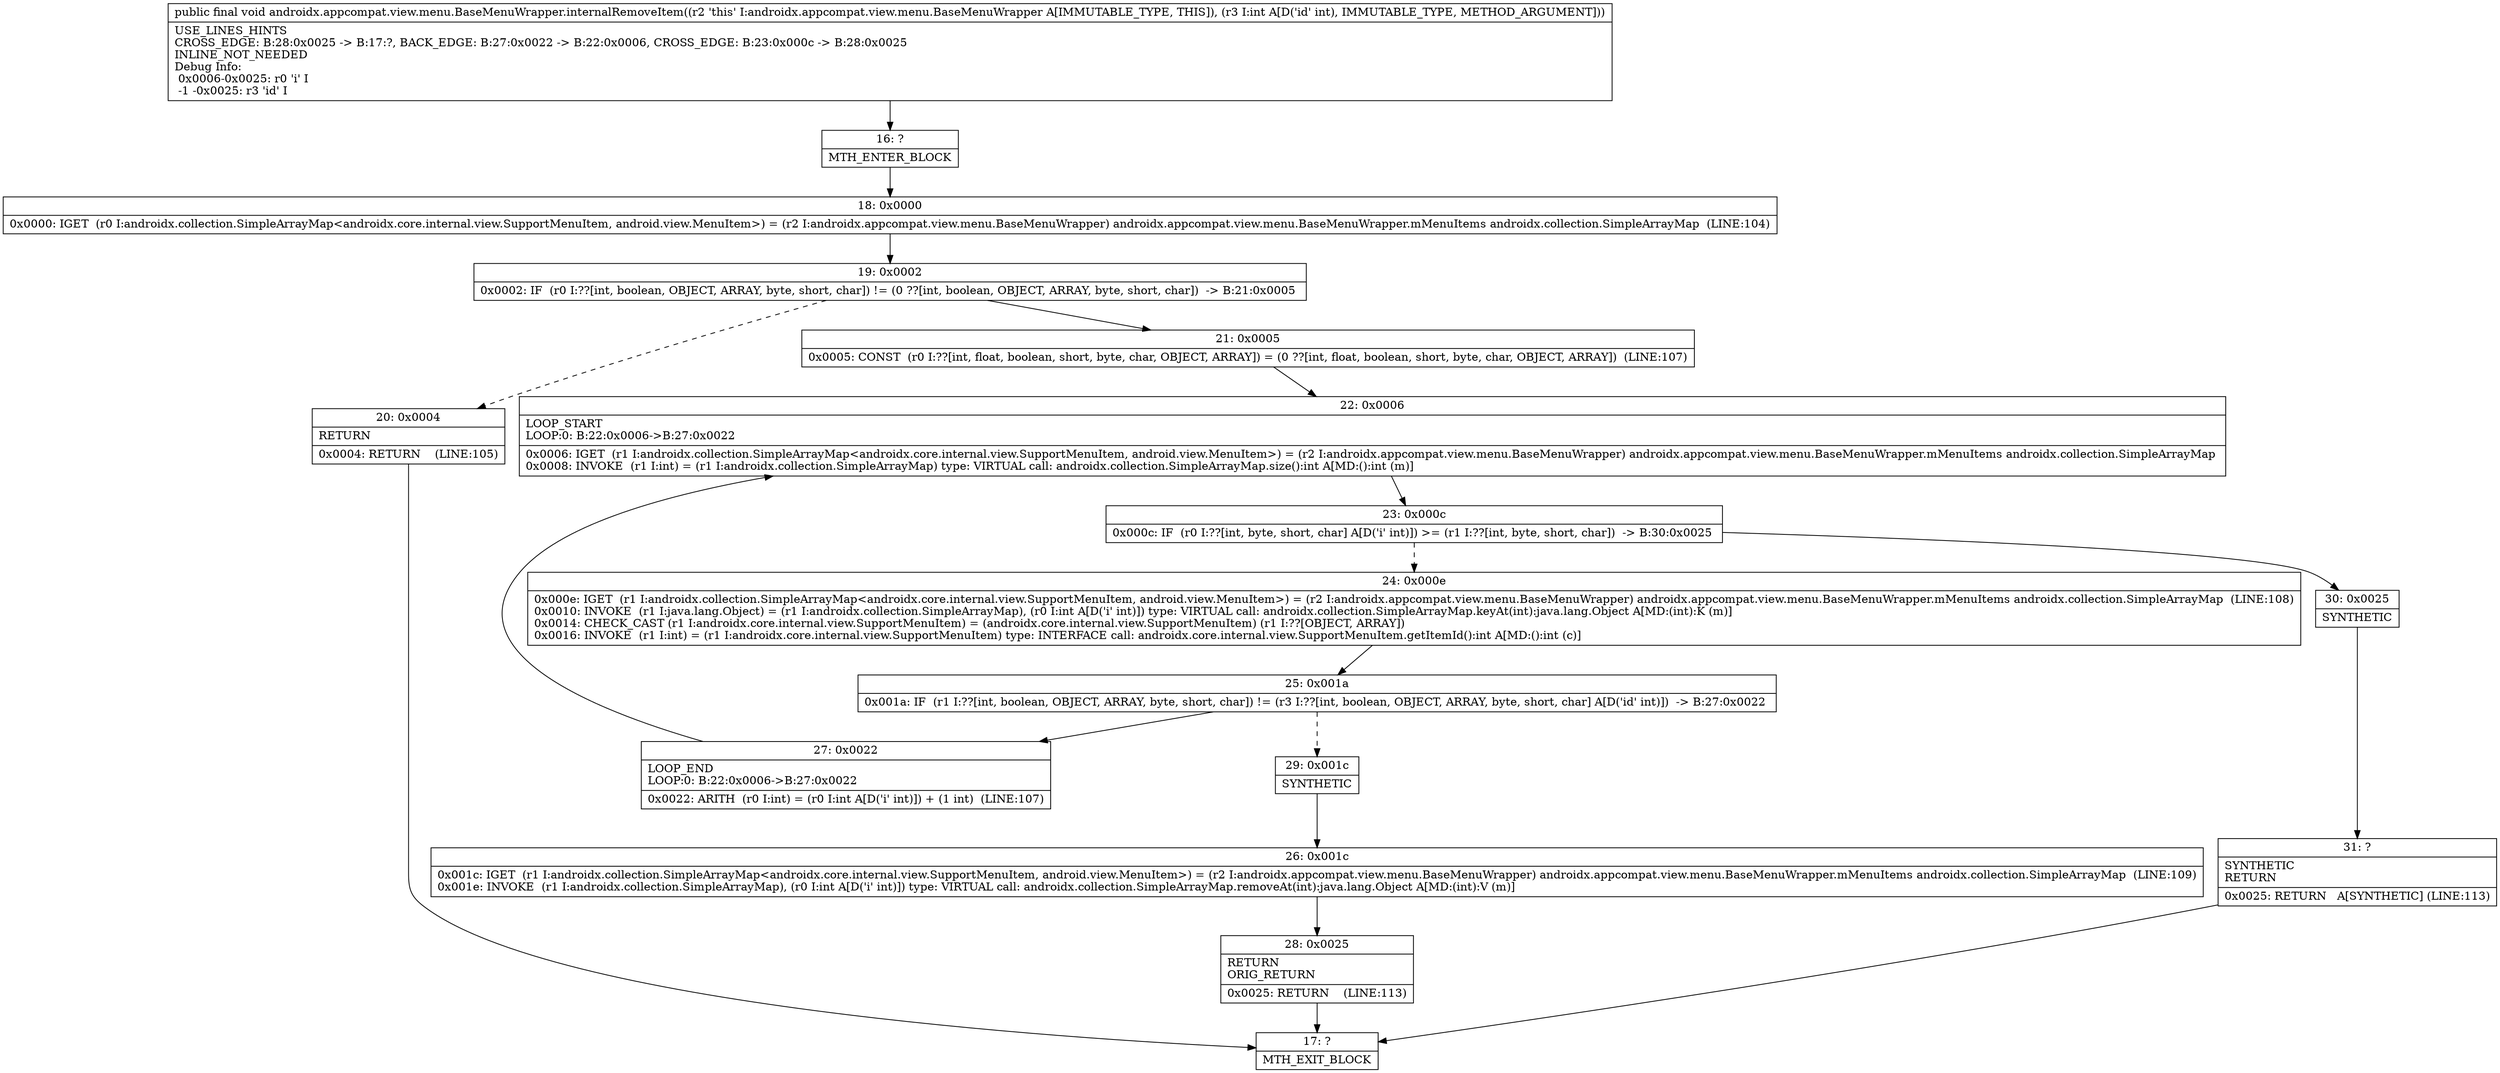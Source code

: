 digraph "CFG forandroidx.appcompat.view.menu.BaseMenuWrapper.internalRemoveItem(I)V" {
Node_16 [shape=record,label="{16\:\ ?|MTH_ENTER_BLOCK\l}"];
Node_18 [shape=record,label="{18\:\ 0x0000|0x0000: IGET  (r0 I:androidx.collection.SimpleArrayMap\<androidx.core.internal.view.SupportMenuItem, android.view.MenuItem\>) = (r2 I:androidx.appcompat.view.menu.BaseMenuWrapper) androidx.appcompat.view.menu.BaseMenuWrapper.mMenuItems androidx.collection.SimpleArrayMap  (LINE:104)\l}"];
Node_19 [shape=record,label="{19\:\ 0x0002|0x0002: IF  (r0 I:??[int, boolean, OBJECT, ARRAY, byte, short, char]) != (0 ??[int, boolean, OBJECT, ARRAY, byte, short, char])  \-\> B:21:0x0005 \l}"];
Node_20 [shape=record,label="{20\:\ 0x0004|RETURN\l|0x0004: RETURN    (LINE:105)\l}"];
Node_17 [shape=record,label="{17\:\ ?|MTH_EXIT_BLOCK\l}"];
Node_21 [shape=record,label="{21\:\ 0x0005|0x0005: CONST  (r0 I:??[int, float, boolean, short, byte, char, OBJECT, ARRAY]) = (0 ??[int, float, boolean, short, byte, char, OBJECT, ARRAY])  (LINE:107)\l}"];
Node_22 [shape=record,label="{22\:\ 0x0006|LOOP_START\lLOOP:0: B:22:0x0006\-\>B:27:0x0022\l|0x0006: IGET  (r1 I:androidx.collection.SimpleArrayMap\<androidx.core.internal.view.SupportMenuItem, android.view.MenuItem\>) = (r2 I:androidx.appcompat.view.menu.BaseMenuWrapper) androidx.appcompat.view.menu.BaseMenuWrapper.mMenuItems androidx.collection.SimpleArrayMap \l0x0008: INVOKE  (r1 I:int) = (r1 I:androidx.collection.SimpleArrayMap) type: VIRTUAL call: androidx.collection.SimpleArrayMap.size():int A[MD:():int (m)]\l}"];
Node_23 [shape=record,label="{23\:\ 0x000c|0x000c: IF  (r0 I:??[int, byte, short, char] A[D('i' int)]) \>= (r1 I:??[int, byte, short, char])  \-\> B:30:0x0025 \l}"];
Node_24 [shape=record,label="{24\:\ 0x000e|0x000e: IGET  (r1 I:androidx.collection.SimpleArrayMap\<androidx.core.internal.view.SupportMenuItem, android.view.MenuItem\>) = (r2 I:androidx.appcompat.view.menu.BaseMenuWrapper) androidx.appcompat.view.menu.BaseMenuWrapper.mMenuItems androidx.collection.SimpleArrayMap  (LINE:108)\l0x0010: INVOKE  (r1 I:java.lang.Object) = (r1 I:androidx.collection.SimpleArrayMap), (r0 I:int A[D('i' int)]) type: VIRTUAL call: androidx.collection.SimpleArrayMap.keyAt(int):java.lang.Object A[MD:(int):K (m)]\l0x0014: CHECK_CAST (r1 I:androidx.core.internal.view.SupportMenuItem) = (androidx.core.internal.view.SupportMenuItem) (r1 I:??[OBJECT, ARRAY]) \l0x0016: INVOKE  (r1 I:int) = (r1 I:androidx.core.internal.view.SupportMenuItem) type: INTERFACE call: androidx.core.internal.view.SupportMenuItem.getItemId():int A[MD:():int (c)]\l}"];
Node_25 [shape=record,label="{25\:\ 0x001a|0x001a: IF  (r1 I:??[int, boolean, OBJECT, ARRAY, byte, short, char]) != (r3 I:??[int, boolean, OBJECT, ARRAY, byte, short, char] A[D('id' int)])  \-\> B:27:0x0022 \l}"];
Node_27 [shape=record,label="{27\:\ 0x0022|LOOP_END\lLOOP:0: B:22:0x0006\-\>B:27:0x0022\l|0x0022: ARITH  (r0 I:int) = (r0 I:int A[D('i' int)]) + (1 int)  (LINE:107)\l}"];
Node_29 [shape=record,label="{29\:\ 0x001c|SYNTHETIC\l}"];
Node_26 [shape=record,label="{26\:\ 0x001c|0x001c: IGET  (r1 I:androidx.collection.SimpleArrayMap\<androidx.core.internal.view.SupportMenuItem, android.view.MenuItem\>) = (r2 I:androidx.appcompat.view.menu.BaseMenuWrapper) androidx.appcompat.view.menu.BaseMenuWrapper.mMenuItems androidx.collection.SimpleArrayMap  (LINE:109)\l0x001e: INVOKE  (r1 I:androidx.collection.SimpleArrayMap), (r0 I:int A[D('i' int)]) type: VIRTUAL call: androidx.collection.SimpleArrayMap.removeAt(int):java.lang.Object A[MD:(int):V (m)]\l}"];
Node_28 [shape=record,label="{28\:\ 0x0025|RETURN\lORIG_RETURN\l|0x0025: RETURN    (LINE:113)\l}"];
Node_30 [shape=record,label="{30\:\ 0x0025|SYNTHETIC\l}"];
Node_31 [shape=record,label="{31\:\ ?|SYNTHETIC\lRETURN\l|0x0025: RETURN   A[SYNTHETIC] (LINE:113)\l}"];
MethodNode[shape=record,label="{public final void androidx.appcompat.view.menu.BaseMenuWrapper.internalRemoveItem((r2 'this' I:androidx.appcompat.view.menu.BaseMenuWrapper A[IMMUTABLE_TYPE, THIS]), (r3 I:int A[D('id' int), IMMUTABLE_TYPE, METHOD_ARGUMENT]))  | USE_LINES_HINTS\lCROSS_EDGE: B:28:0x0025 \-\> B:17:?, BACK_EDGE: B:27:0x0022 \-\> B:22:0x0006, CROSS_EDGE: B:23:0x000c \-\> B:28:0x0025\lINLINE_NOT_NEEDED\lDebug Info:\l  0x0006\-0x0025: r0 'i' I\l  \-1 \-0x0025: r3 'id' I\l}"];
MethodNode -> Node_16;Node_16 -> Node_18;
Node_18 -> Node_19;
Node_19 -> Node_20[style=dashed];
Node_19 -> Node_21;
Node_20 -> Node_17;
Node_21 -> Node_22;
Node_22 -> Node_23;
Node_23 -> Node_24[style=dashed];
Node_23 -> Node_30;
Node_24 -> Node_25;
Node_25 -> Node_27;
Node_25 -> Node_29[style=dashed];
Node_27 -> Node_22;
Node_29 -> Node_26;
Node_26 -> Node_28;
Node_28 -> Node_17;
Node_30 -> Node_31;
Node_31 -> Node_17;
}


